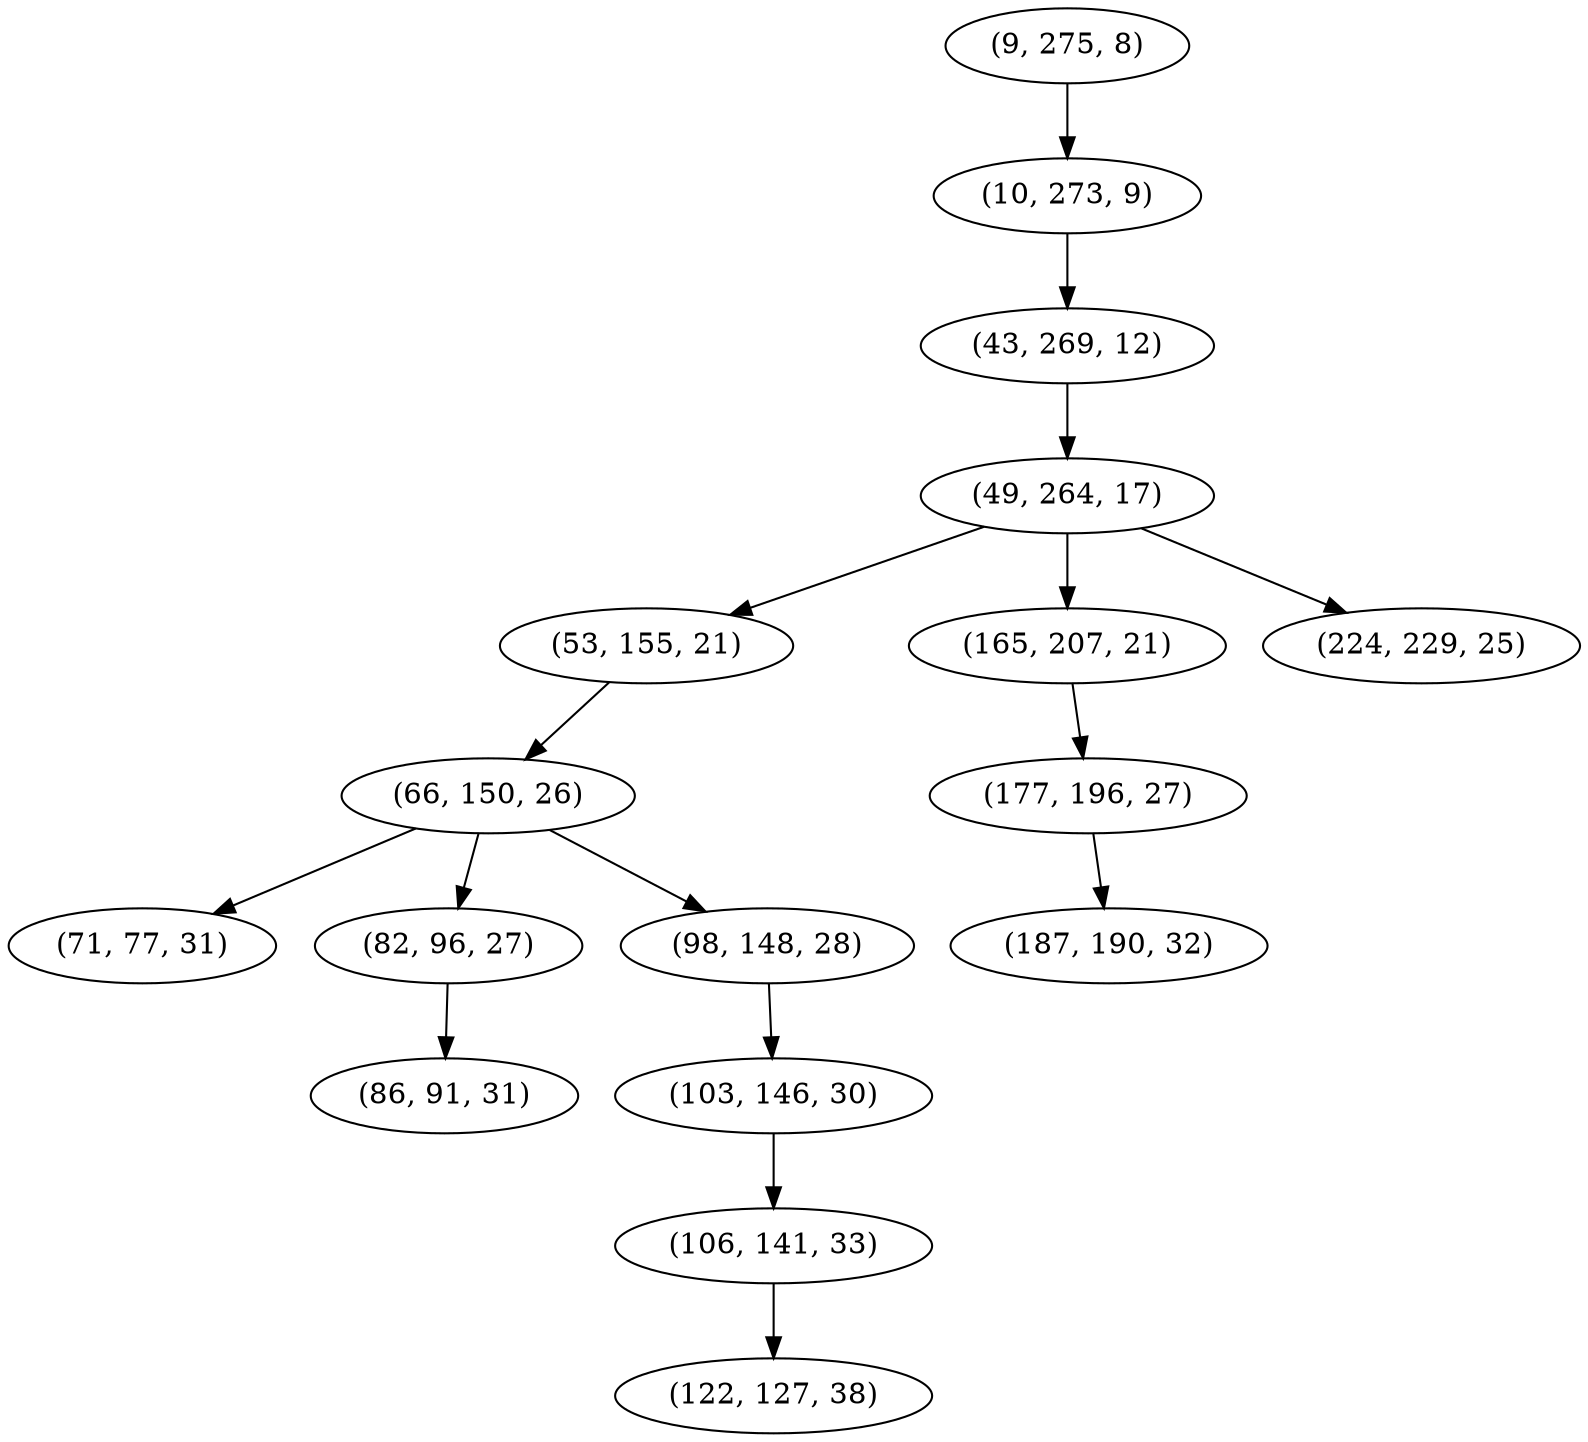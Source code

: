 digraph tree {
    "(9, 275, 8)";
    "(10, 273, 9)";
    "(43, 269, 12)";
    "(49, 264, 17)";
    "(53, 155, 21)";
    "(66, 150, 26)";
    "(71, 77, 31)";
    "(82, 96, 27)";
    "(86, 91, 31)";
    "(98, 148, 28)";
    "(103, 146, 30)";
    "(106, 141, 33)";
    "(122, 127, 38)";
    "(165, 207, 21)";
    "(177, 196, 27)";
    "(187, 190, 32)";
    "(224, 229, 25)";
    "(9, 275, 8)" -> "(10, 273, 9)";
    "(10, 273, 9)" -> "(43, 269, 12)";
    "(43, 269, 12)" -> "(49, 264, 17)";
    "(49, 264, 17)" -> "(53, 155, 21)";
    "(49, 264, 17)" -> "(165, 207, 21)";
    "(49, 264, 17)" -> "(224, 229, 25)";
    "(53, 155, 21)" -> "(66, 150, 26)";
    "(66, 150, 26)" -> "(71, 77, 31)";
    "(66, 150, 26)" -> "(82, 96, 27)";
    "(66, 150, 26)" -> "(98, 148, 28)";
    "(82, 96, 27)" -> "(86, 91, 31)";
    "(98, 148, 28)" -> "(103, 146, 30)";
    "(103, 146, 30)" -> "(106, 141, 33)";
    "(106, 141, 33)" -> "(122, 127, 38)";
    "(165, 207, 21)" -> "(177, 196, 27)";
    "(177, 196, 27)" -> "(187, 190, 32)";
}
